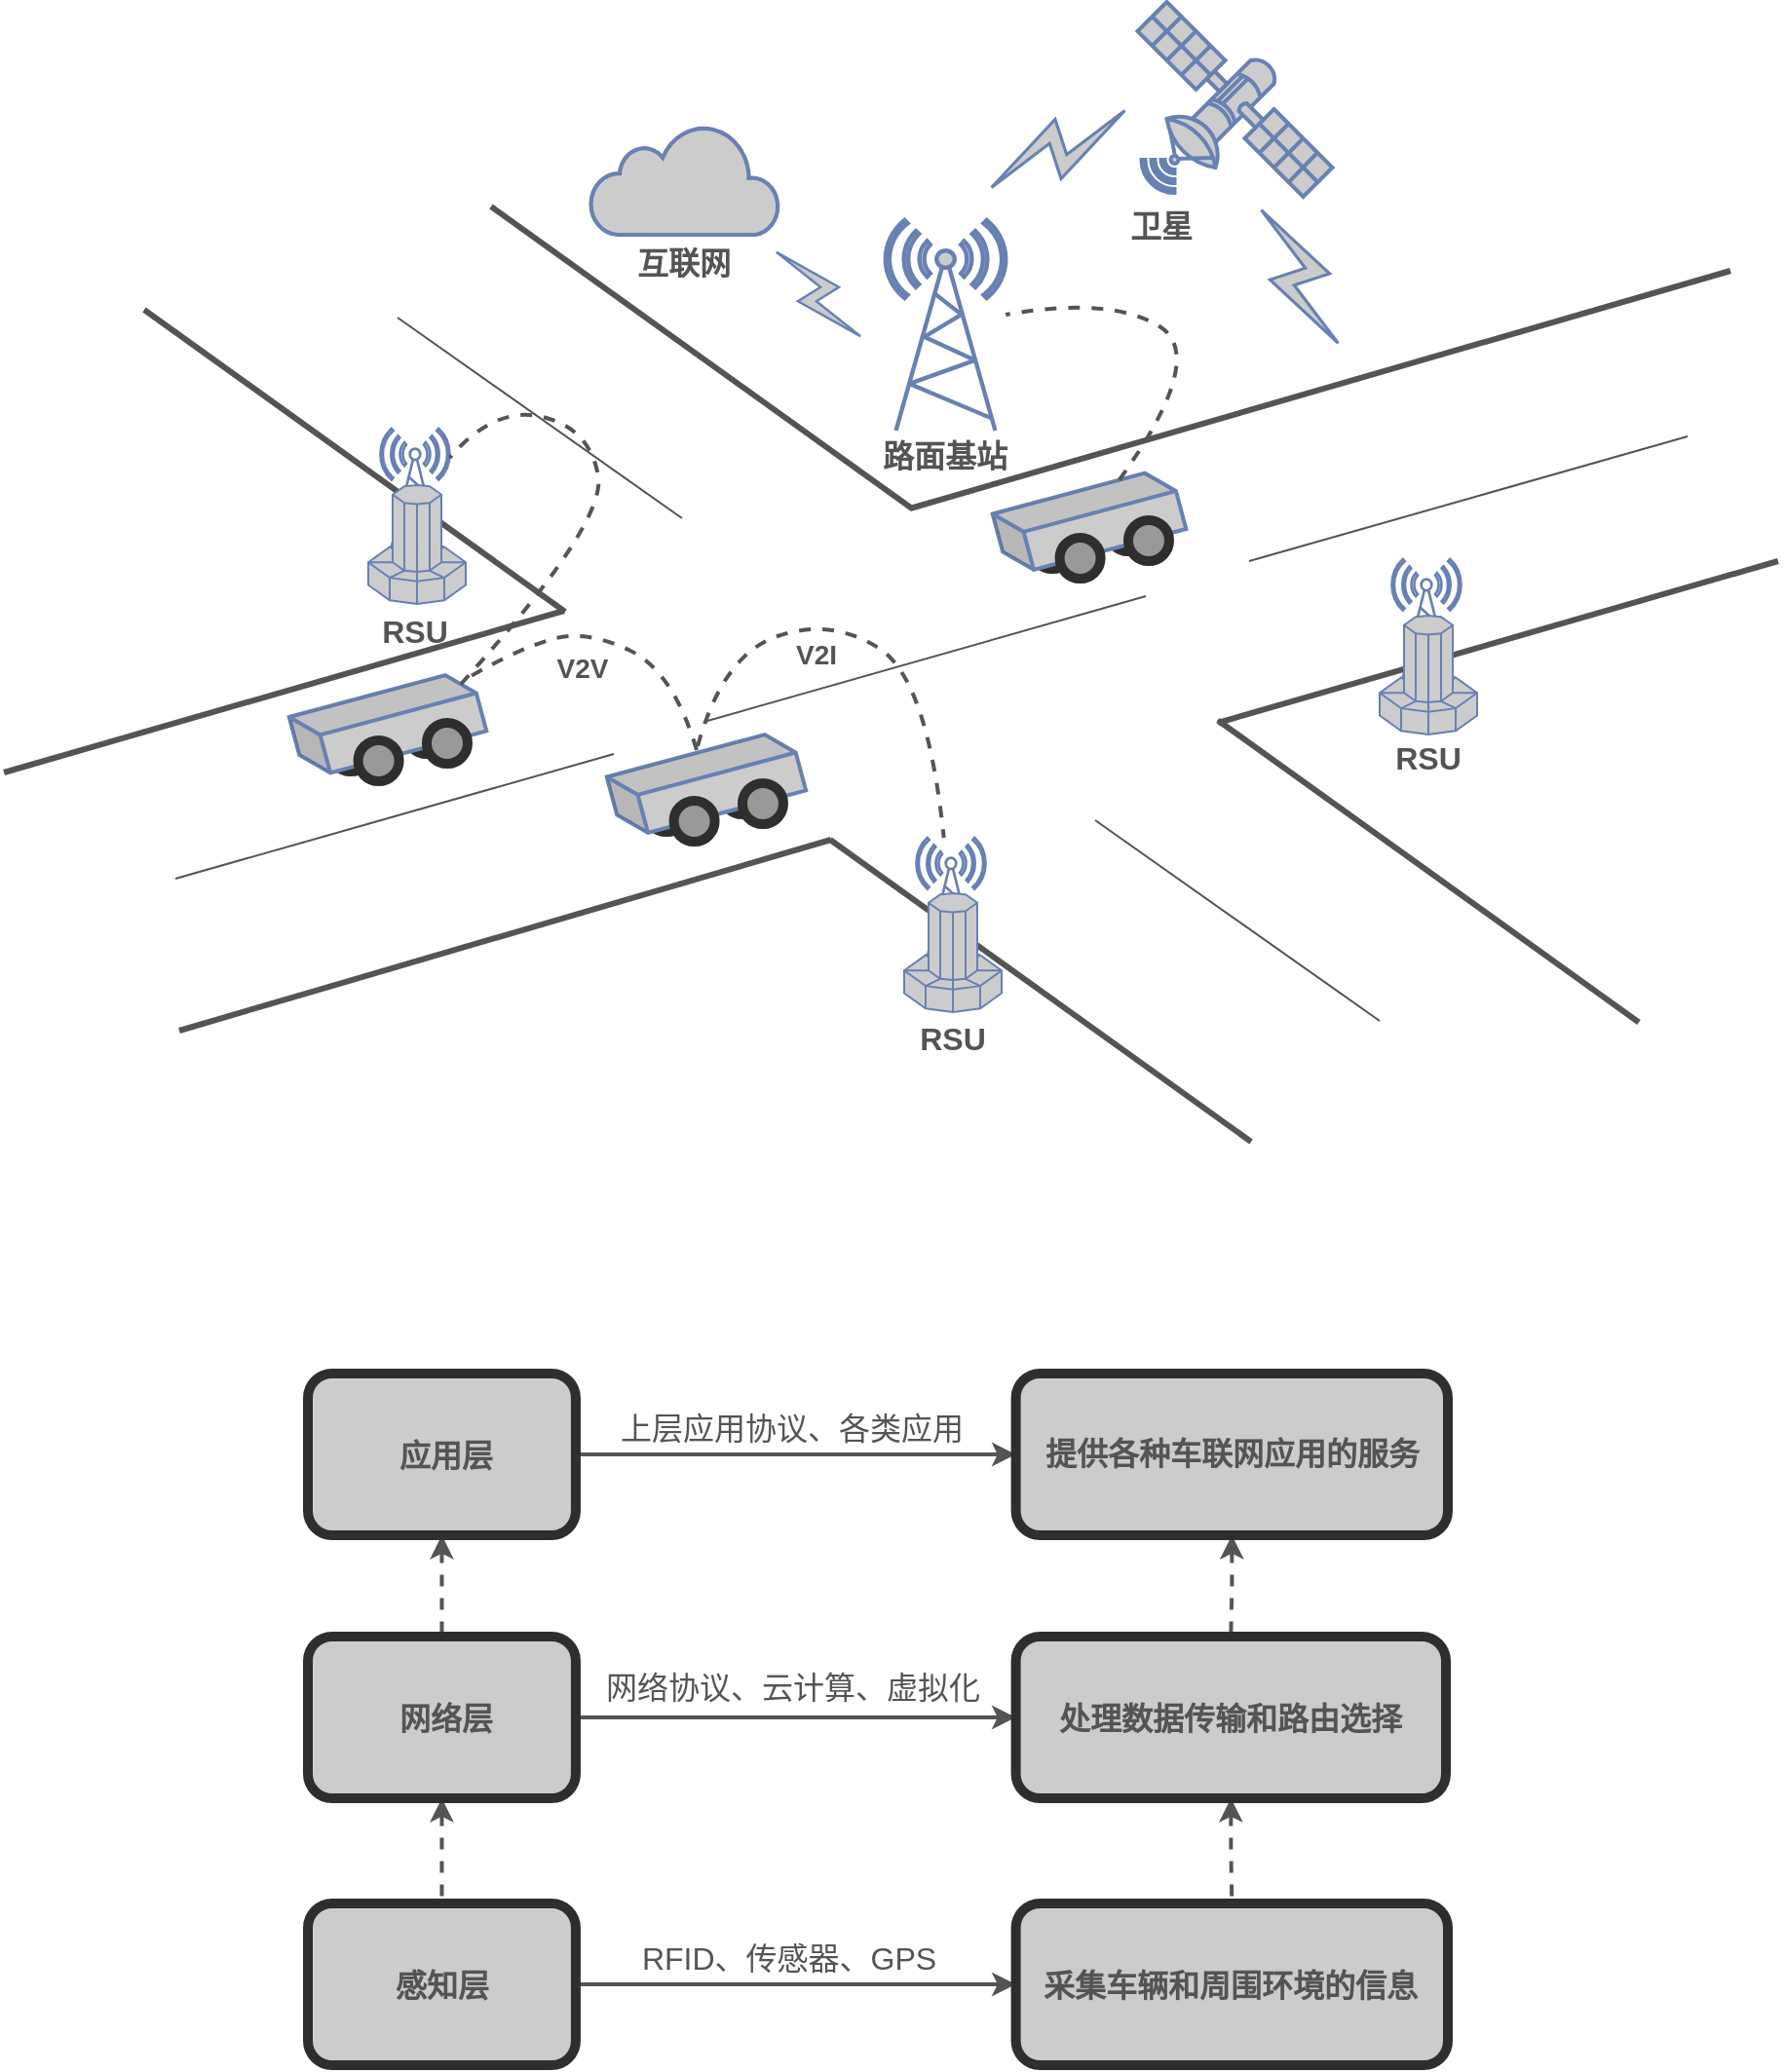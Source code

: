 <mxfile version="20.8.17" type="github">
  <diagram name="第 1 页" id="NdxWEblajsbIT6LDi7Qz">
    <mxGraphModel dx="1834" dy="764" grid="0" gridSize="10" guides="1" tooltips="1" connect="1" arrows="1" fold="1" page="0" pageScale="1" pageWidth="827" pageHeight="1169" math="0" shadow="0">
      <root>
        <mxCell id="0" />
        <mxCell id="1" parent="0" />
        <mxCell id="Gx4qkYqsBj971IWDEv4H-64" value="" style="ellipse;whiteSpace=wrap;html=1;aspect=fixed;fillStyle=auto;strokeColor=#2E2E2E;strokeWidth=5;fontSize=16;fontColor=#545454;fillColor=#999999;gradientColor=none;" vertex="1" parent="1">
          <mxGeometry x="138.53" y="480" width="21" height="21" as="geometry" />
        </mxCell>
        <mxCell id="Gx4qkYqsBj971IWDEv4H-63" value="" style="ellipse;whiteSpace=wrap;html=1;aspect=fixed;fillStyle=auto;strokeColor=#2E2E2E;strokeWidth=5;fontSize=16;fontColor=#545454;fillColor=#999999;gradientColor=none;" vertex="1" parent="1">
          <mxGeometry x="99.53" y="489" width="21" height="21" as="geometry" />
        </mxCell>
        <mxCell id="Gx4qkYqsBj971IWDEv4H-1" value="" style="fontColor=#0066CC;verticalAlign=top;verticalLabelPosition=bottom;labelPosition=center;align=center;html=1;outlineConnect=0;fillColor=#CCCCCC;strokeColor=#6881B3;gradientColor=none;gradientDirection=north;strokeWidth=2;shape=mxgraph.networks.satellite;rotation=0;" vertex="1" parent="1">
          <mxGeometry x="513.75" y="115" width="100" height="100" as="geometry" />
        </mxCell>
        <mxCell id="Gx4qkYqsBj971IWDEv4H-2" value="" style="fontColor=#0066CC;verticalAlign=top;verticalLabelPosition=bottom;labelPosition=center;align=center;html=1;outlineConnect=0;fillColor=#CCCCCC;strokeColor=#6881B3;gradientColor=none;gradientDirection=north;strokeWidth=2;shape=mxgraph.networks.radio_tower;" vertex="1" parent="1">
          <mxGeometry x="384.38" y="227" width="61.75" height="108" as="geometry" />
        </mxCell>
        <mxCell id="Gx4qkYqsBj971IWDEv4H-3" value="" style="html=1;outlineConnect=0;fillColor=#CCCCCC;strokeColor=#6881B3;gradientColor=none;gradientDirection=north;strokeWidth=2;shape=mxgraph.networks.cloud;fontColor=#ffffff;" vertex="1" parent="1">
          <mxGeometry x="233" y="178" width="96.86" height="56.5" as="geometry" />
        </mxCell>
        <mxCell id="Gx4qkYqsBj971IWDEv4H-6" value="" style="fontColor=#0066CC;verticalAlign=top;verticalLabelPosition=bottom;labelPosition=center;align=center;html=1;outlineConnect=0;fillColor=default;strokeColor=#6881B3;gradientColor=none;gradientDirection=north;strokeWidth=2;shape=mxgraph.networks.radio_tower;fillStyle=auto;" vertex="1" parent="1">
          <mxGeometry x="400.25" y="544" width="35.5" height="71" as="geometry" />
        </mxCell>
        <mxCell id="Gx4qkYqsBj971IWDEv4H-12" value="" style="endArrow=none;html=1;rounded=0;strokeWidth=3;strokeColor=#545454;" edge="1" parent="1">
          <mxGeometry width="50" height="50" relative="1" as="geometry">
            <mxPoint x="220" y="428" as="sourcePoint" />
            <mxPoint x="4" y="273" as="targetPoint" />
          </mxGeometry>
        </mxCell>
        <mxCell id="Gx4qkYqsBj971IWDEv4H-13" value="" style="endArrow=none;html=1;rounded=0;strokeWidth=3;strokeColor=#545454;" edge="1" parent="1">
          <mxGeometry width="50" height="50" relative="1" as="geometry">
            <mxPoint x="-68" y="510.5" as="sourcePoint" />
            <mxPoint x="219.43" y="427.5" as="targetPoint" />
          </mxGeometry>
        </mxCell>
        <mxCell id="Gx4qkYqsBj971IWDEv4H-28" value="" style="fontColor=#0066CC;verticalAlign=top;verticalLabelPosition=bottom;labelPosition=center;align=center;html=1;outlineConnect=0;fillColor=default;strokeColor=#6881B3;gradientColor=none;gradientDirection=north;strokeWidth=2;shape=mxgraph.networks.radio_tower;fillStyle=auto;" vertex="1" parent="1">
          <mxGeometry x="644.25" y="401" width="35.5" height="71" as="geometry" />
        </mxCell>
        <mxCell id="Gx4qkYqsBj971IWDEv4H-35" value="" style="fontColor=#0066CC;verticalAlign=top;verticalLabelPosition=bottom;labelPosition=center;align=center;html=1;outlineConnect=0;fillColor=#CCCCCC;strokeColor=#6881B3;gradientColor=none;gradientDirection=north;strokeWidth=2;shape=mxgraph.networks.comm_link;fillStyle=auto;rotation=60;" vertex="1" parent="1">
          <mxGeometry x="459" y="151" width="28" height="79" as="geometry" />
        </mxCell>
        <mxCell id="Gx4qkYqsBj971IWDEv4H-36" value="" style="fontColor=#0066CC;verticalAlign=top;verticalLabelPosition=bottom;labelPosition=center;align=center;html=1;outlineConnect=0;fillColor=#CCCCCC;strokeColor=#6881B3;gradientColor=none;gradientDirection=north;strokeWidth=2;shape=mxgraph.networks.comm_link;fillStyle=auto;rotation=-45;" vertex="1" parent="1">
          <mxGeometry x="340" y="234.5" width="20" height="61" as="geometry" />
        </mxCell>
        <mxCell id="Gx4qkYqsBj971IWDEv4H-37" value="互联网" style="text;strokeColor=none;align=center;fillColor=none;html=1;verticalAlign=middle;whiteSpace=wrap;rounded=0;fontStyle=1;fontSize=16;fontColor=#545454;" vertex="1" parent="1">
          <mxGeometry x="246.43" y="228.5" width="70" height="40" as="geometry" />
        </mxCell>
        <mxCell id="Gx4qkYqsBj971IWDEv4H-38" value="路面基站" style="text;strokeColor=none;align=center;fillColor=none;html=1;verticalAlign=middle;whiteSpace=wrap;rounded=0;fontStyle=1;fontSize=16;fontColor=#545454;" vertex="1" parent="1">
          <mxGeometry x="380.26" y="328" width="70" height="40" as="geometry" />
        </mxCell>
        <mxCell id="Gx4qkYqsBj971IWDEv4H-39" value="卫星" style="text;strokeColor=none;align=center;fillColor=none;html=1;verticalAlign=middle;whiteSpace=wrap;rounded=0;fontStyle=1;fontSize=16;fontColor=#545454;" vertex="1" parent="1">
          <mxGeometry x="491" y="210" width="70" height="40" as="geometry" />
        </mxCell>
        <mxCell id="Gx4qkYqsBj971IWDEv4H-40" value="RSU" style="text;strokeColor=none;align=center;fillColor=none;html=1;verticalAlign=middle;whiteSpace=wrap;rounded=0;fontStyle=1;fontSize=16;fontColor=#545454;" vertex="1" parent="1">
          <mxGeometry x="628" y="483" width="70" height="40" as="geometry" />
        </mxCell>
        <mxCell id="Gx4qkYqsBj971IWDEv4H-41" value="RSU" style="text;strokeColor=none;align=center;fillColor=none;html=1;verticalAlign=middle;whiteSpace=wrap;rounded=0;fontStyle=1;fontSize=16;fontColor=#545454;" vertex="1" parent="1">
          <mxGeometry x="107.99" y="417.5" width="70" height="40" as="geometry" />
        </mxCell>
        <mxCell id="Gx4qkYqsBj971IWDEv4H-42" value="RSU" style="text;strokeColor=none;align=center;fillColor=none;html=1;verticalAlign=middle;whiteSpace=wrap;rounded=0;fontStyle=1;fontSize=16;fontColor=#545454;" vertex="1" parent="1">
          <mxGeometry x="384" y="627" width="70" height="40" as="geometry" />
        </mxCell>
        <mxCell id="Gx4qkYqsBj971IWDEv4H-57" value="" style="shape=cube;whiteSpace=wrap;html=1;boundedLbl=1;backgroundOutline=1;darkOpacity=0.05;darkOpacity2=0.1;fillStyle=auto;strokeColor=#6881B3;strokeWidth=2;fontSize=16;fontColor=#545454;fillColor=#CCCCCC;gradientColor=none;rotation=-15;size=13;" vertex="1" parent="1">
          <mxGeometry x="81.03" y="469.04" width="95.96" height="33.16" as="geometry" />
        </mxCell>
        <mxCell id="Gx4qkYqsBj971IWDEv4H-61" value="" style="ellipse;whiteSpace=wrap;html=1;aspect=fixed;fillStyle=auto;strokeColor=#2E2E2E;strokeWidth=5;fontSize=16;fontColor=#545454;fillColor=#999999;gradientColor=none;" vertex="1" parent="1">
          <mxGeometry x="113.79" y="494" width="21" height="21" as="geometry" />
        </mxCell>
        <mxCell id="Gx4qkYqsBj971IWDEv4H-62" value="" style="ellipse;whiteSpace=wrap;html=1;aspect=fixed;fillStyle=auto;strokeColor=#2E2E2E;strokeWidth=5;fontSize=16;fontColor=#545454;fillColor=#999999;gradientColor=none;" vertex="1" parent="1">
          <mxGeometry x="148.99" y="485" width="21" height="21" as="geometry" />
        </mxCell>
        <mxCell id="Gx4qkYqsBj971IWDEv4H-66" value="" style="endArrow=none;html=1;rounded=0;strokeWidth=3;strokeColor=#545454;" edge="1" parent="1">
          <mxGeometry width="50" height="50" relative="1" as="geometry">
            <mxPoint x="22" y="643" as="sourcePoint" />
            <mxPoint x="356.43" y="545" as="targetPoint" />
          </mxGeometry>
        </mxCell>
        <mxCell id="Gx4qkYqsBj971IWDEv4H-67" value="" style="endArrow=none;html=1;rounded=0;strokeWidth=3;strokeColor=#545454;" edge="1" parent="1">
          <mxGeometry width="50" height="50" relative="1" as="geometry">
            <mxPoint x="398" y="375" as="sourcePoint" />
            <mxPoint x="182" y="220" as="targetPoint" />
          </mxGeometry>
        </mxCell>
        <mxCell id="Gx4qkYqsBj971IWDEv4H-69" value="" style="endArrow=none;html=1;rounded=0;strokeWidth=3;strokeColor=#545454;" edge="1" parent="1">
          <mxGeometry width="50" height="50" relative="1" as="geometry">
            <mxPoint x="572" y="700" as="sourcePoint" />
            <mxPoint x="356" y="545" as="targetPoint" />
          </mxGeometry>
        </mxCell>
        <mxCell id="Gx4qkYqsBj971IWDEv4H-72" value="" style="endArrow=none;html=1;rounded=0;strokeWidth=3;strokeColor=#545454;" edge="1" parent="1">
          <mxGeometry width="50" height="50" relative="1" as="geometry">
            <mxPoint x="397" y="375" as="sourcePoint" />
            <mxPoint x="818" y="253" as="targetPoint" />
          </mxGeometry>
        </mxCell>
        <mxCell id="Gx4qkYqsBj971IWDEv4H-75" value="" style="endArrow=none;html=1;rounded=0;strokeWidth=3;strokeColor=#545454;" edge="1" parent="1">
          <mxGeometry width="50" height="50" relative="1" as="geometry">
            <mxPoint x="771" y="638.72" as="sourcePoint" />
            <mxPoint x="555" y="483.72" as="targetPoint" />
          </mxGeometry>
        </mxCell>
        <mxCell id="Gx4qkYqsBj971IWDEv4H-76" value="" style="endArrow=none;html=1;rounded=0;strokeWidth=3;strokeColor=#545454;" edge="1" parent="1">
          <mxGeometry width="50" height="50" relative="1" as="geometry">
            <mxPoint x="555" y="485" as="sourcePoint" />
            <mxPoint x="842.43" y="402" as="targetPoint" />
          </mxGeometry>
        </mxCell>
        <mxCell id="Gx4qkYqsBj971IWDEv4H-77" value="" style="endArrow=none;html=1;rounded=0;strokeWidth=1;strokeColor=#545454;" edge="1" parent="1">
          <mxGeometry width="50" height="50" relative="1" as="geometry">
            <mxPoint x="280" y="380" as="sourcePoint" />
            <mxPoint x="134" y="277" as="targetPoint" />
          </mxGeometry>
        </mxCell>
        <mxCell id="Gx4qkYqsBj971IWDEv4H-78" value="" style="endArrow=none;html=1;rounded=0;strokeWidth=1;strokeColor=#545454;" edge="1" parent="1">
          <mxGeometry width="50" height="50" relative="1" as="geometry">
            <mxPoint x="638" y="638" as="sourcePoint" />
            <mxPoint x="492" y="535" as="targetPoint" />
          </mxGeometry>
        </mxCell>
        <mxCell id="Gx4qkYqsBj971IWDEv4H-79" value="" style="endArrow=none;html=1;rounded=0;strokeWidth=1;strokeColor=#545454;" edge="1" parent="1">
          <mxGeometry width="50" height="50" relative="1" as="geometry">
            <mxPoint x="20" y="565" as="sourcePoint" />
            <mxPoint x="245" y="501" as="targetPoint" />
          </mxGeometry>
        </mxCell>
        <mxCell id="Gx4qkYqsBj971IWDEv4H-80" value="" style="endArrow=none;html=1;rounded=0;strokeWidth=1;strokeColor=#545454;" edge="1" parent="1">
          <mxGeometry width="50" height="50" relative="1" as="geometry">
            <mxPoint x="293" y="484" as="sourcePoint" />
            <mxPoint x="518" y="420" as="targetPoint" />
          </mxGeometry>
        </mxCell>
        <mxCell id="Gx4qkYqsBj971IWDEv4H-81" value="" style="endArrow=none;html=1;rounded=0;strokeWidth=1;strokeColor=#545454;" edge="1" parent="1">
          <mxGeometry width="50" height="50" relative="1" as="geometry">
            <mxPoint x="571" y="402" as="sourcePoint" />
            <mxPoint x="796" y="338" as="targetPoint" />
          </mxGeometry>
        </mxCell>
        <mxCell id="Gx4qkYqsBj971IWDEv4H-5" value="" style="fontColor=#0066CC;verticalAlign=top;verticalLabelPosition=bottom;labelPosition=center;align=center;html=1;outlineConnect=0;fillColor=#CCCCCC;strokeColor=#6881B3;gradientColor=none;gradientDirection=north;strokeWidth=2;shape=mxgraph.networks.supercomputer;fillStyle=auto;" vertex="1" parent="1">
          <mxGeometry x="394" y="572.5" width="50" height="61" as="geometry" />
        </mxCell>
        <mxCell id="Gx4qkYqsBj971IWDEv4H-26" value="" style="fontColor=#0066CC;verticalAlign=top;verticalLabelPosition=bottom;labelPosition=center;align=center;html=1;outlineConnect=0;fillColor=default;strokeColor=#6881B3;gradientColor=none;gradientDirection=north;strokeWidth=2;shape=mxgraph.networks.radio_tower;fillStyle=auto;" vertex="1" parent="1">
          <mxGeometry x="125.24" y="334" width="35.5" height="71" as="geometry" />
        </mxCell>
        <mxCell id="Gx4qkYqsBj971IWDEv4H-27" value="" style="fontColor=#0066CC;verticalAlign=top;verticalLabelPosition=bottom;labelPosition=center;align=center;html=1;outlineConnect=0;fillColor=#CCCCCC;strokeColor=#6881B3;gradientColor=none;gradientDirection=north;strokeWidth=2;shape=mxgraph.networks.supercomputer;fillStyle=auto;" vertex="1" parent="1">
          <mxGeometry x="118.99" y="363" width="50" height="61" as="geometry" />
        </mxCell>
        <mxCell id="Gx4qkYqsBj971IWDEv4H-29" value="" style="fontColor=#0066CC;verticalAlign=top;verticalLabelPosition=bottom;labelPosition=center;align=center;html=1;outlineConnect=0;fillColor=#CCCCCC;strokeColor=#6881B3;gradientColor=none;gradientDirection=north;strokeWidth=2;shape=mxgraph.networks.supercomputer;fillStyle=auto;" vertex="1" parent="1">
          <mxGeometry x="638" y="430" width="50" height="61" as="geometry" />
        </mxCell>
        <mxCell id="Gx4qkYqsBj971IWDEv4H-82" value="" style="fontColor=#0066CC;verticalAlign=top;verticalLabelPosition=bottom;labelPosition=center;align=center;html=1;outlineConnect=0;fillColor=#CCCCCC;strokeColor=#6881B3;gradientColor=none;gradientDirection=north;strokeWidth=2;shape=mxgraph.networks.comm_link;fillStyle=auto;rotation=-210;" vertex="1" parent="1">
          <mxGeometry x="583" y="216.5" width="28" height="79" as="geometry" />
        </mxCell>
        <mxCell id="Gx4qkYqsBj971IWDEv4H-83" value="" style="ellipse;whiteSpace=wrap;html=1;aspect=fixed;fillStyle=auto;strokeColor=#2E2E2E;strokeWidth=5;fontSize=16;fontColor=#545454;fillColor=#999999;gradientColor=none;" vertex="1" parent="1">
          <mxGeometry x="300.53" y="511" width="21" height="21" as="geometry" />
        </mxCell>
        <mxCell id="Gx4qkYqsBj971IWDEv4H-84" value="" style="ellipse;whiteSpace=wrap;html=1;aspect=fixed;fillStyle=auto;strokeColor=#2E2E2E;strokeWidth=5;fontSize=16;fontColor=#545454;fillColor=#999999;gradientColor=none;" vertex="1" parent="1">
          <mxGeometry x="261.53" y="520" width="21" height="21" as="geometry" />
        </mxCell>
        <mxCell id="Gx4qkYqsBj971IWDEv4H-85" value="" style="shape=cube;whiteSpace=wrap;html=1;boundedLbl=1;backgroundOutline=1;darkOpacity=0.05;darkOpacity2=0.1;fillStyle=auto;strokeColor=#6881B3;strokeWidth=2;fontSize=16;fontColor=#545454;fillColor=#CCCCCC;gradientColor=none;rotation=-15;size=13;" vertex="1" parent="1">
          <mxGeometry x="244" y="499.66" width="96.93" height="33.16" as="geometry" />
        </mxCell>
        <mxCell id="Gx4qkYqsBj971IWDEv4H-86" value="" style="ellipse;whiteSpace=wrap;html=1;aspect=fixed;fillStyle=auto;strokeColor=#2E2E2E;strokeWidth=5;fontSize=16;fontColor=#545454;fillColor=#999999;gradientColor=none;" vertex="1" parent="1">
          <mxGeometry x="275.79" y="525" width="21" height="21" as="geometry" />
        </mxCell>
        <mxCell id="Gx4qkYqsBj971IWDEv4H-87" value="" style="ellipse;whiteSpace=wrap;html=1;aspect=fixed;fillStyle=auto;strokeColor=#2E2E2E;strokeWidth=5;fontSize=16;fontColor=#545454;fillColor=#999999;gradientColor=none;" vertex="1" parent="1">
          <mxGeometry x="310.99" y="516" width="21" height="21" as="geometry" />
        </mxCell>
        <mxCell id="Gx4qkYqsBj971IWDEv4H-88" value="" style="ellipse;whiteSpace=wrap;html=1;aspect=fixed;fillStyle=auto;strokeColor=#2E2E2E;strokeWidth=5;fontSize=16;fontColor=#545454;fillColor=#999999;gradientColor=none;" vertex="1" parent="1">
          <mxGeometry x="498.53" y="376" width="21" height="21" as="geometry" />
        </mxCell>
        <mxCell id="Gx4qkYqsBj971IWDEv4H-89" value="" style="ellipse;whiteSpace=wrap;html=1;aspect=fixed;fillStyle=auto;strokeColor=#2E2E2E;strokeWidth=5;fontSize=16;fontColor=#545454;fillColor=#999999;gradientColor=none;" vertex="1" parent="1">
          <mxGeometry x="459.53" y="385" width="21" height="21" as="geometry" />
        </mxCell>
        <mxCell id="Gx4qkYqsBj971IWDEv4H-90" value="" style="shape=cube;whiteSpace=wrap;html=1;boundedLbl=1;backgroundOutline=1;darkOpacity=0.05;darkOpacity2=0.1;fillStyle=auto;strokeColor=#6881B3;strokeWidth=2;fontSize=16;fontColor=#545454;fillColor=#CCCCCC;gradientColor=none;rotation=-15;size=13;" vertex="1" parent="1">
          <mxGeometry x="442.04" y="365.05" width="93.93" height="33.16" as="geometry" />
        </mxCell>
        <mxCell id="Gx4qkYqsBj971IWDEv4H-91" value="" style="ellipse;whiteSpace=wrap;html=1;aspect=fixed;fillStyle=auto;strokeColor=#2E2E2E;strokeWidth=5;fontSize=16;fontColor=#545454;fillColor=#999999;gradientColor=none;" vertex="1" parent="1">
          <mxGeometry x="473.79" y="390" width="21" height="21" as="geometry" />
        </mxCell>
        <mxCell id="Gx4qkYqsBj971IWDEv4H-92" value="" style="ellipse;whiteSpace=wrap;html=1;aspect=fixed;fillStyle=auto;strokeColor=#2E2E2E;strokeWidth=5;fontSize=16;fontColor=#545454;fillColor=#999999;gradientColor=none;" vertex="1" parent="1">
          <mxGeometry x="508.99" y="381" width="21" height="21" as="geometry" />
        </mxCell>
        <mxCell id="Gx4qkYqsBj971IWDEv4H-99" value="" style="curved=1;endArrow=none;html=1;rounded=0;strokeColor=#545454;strokeWidth=2;fontSize=16;fontColor=#545454;endFill=0;dashed=1;" edge="1" parent="1" source="Gx4qkYqsBj971IWDEv4H-57" target="Gx4qkYqsBj971IWDEv4H-85">
          <mxGeometry width="50" height="50" relative="1" as="geometry">
            <mxPoint x="181" y="468" as="sourcePoint" />
            <mxPoint x="357" y="392" as="targetPoint" />
            <Array as="points">
              <mxPoint x="196" y="447" />
              <mxPoint x="231" y="437" />
              <mxPoint x="276" y="459" />
            </Array>
          </mxGeometry>
        </mxCell>
        <mxCell id="Gx4qkYqsBj971IWDEv4H-101" value="" style="curved=1;endArrow=none;html=1;rounded=0;dashed=1;strokeColor=#545454;strokeWidth=2;fontSize=16;fontColor=#545454;endFill=0;" edge="1" parent="1" target="Gx4qkYqsBj971IWDEv4H-6">
          <mxGeometry width="50" height="50" relative="1" as="geometry">
            <mxPoint x="288" y="497" as="sourcePoint" />
            <mxPoint x="382" y="434" as="targetPoint" />
            <Array as="points">
              <mxPoint x="301" y="450" />
              <mxPoint x="357" y="431" />
              <mxPoint x="406" y="463" />
            </Array>
          </mxGeometry>
        </mxCell>
        <mxCell id="Gx4qkYqsBj971IWDEv4H-104" value="" style="curved=1;endArrow=none;html=1;rounded=0;dashed=1;strokeColor=#545454;strokeWidth=2;fontSize=16;fontColor=#545454;endFill=0;" edge="1" parent="1" source="Gx4qkYqsBj971IWDEv4H-90" target="Gx4qkYqsBj971IWDEv4H-2">
          <mxGeometry width="50" height="50" relative="1" as="geometry">
            <mxPoint x="332" y="484" as="sourcePoint" />
            <mxPoint x="382" y="434" as="targetPoint" />
            <Array as="points">
              <mxPoint x="550" y="297" />
              <mxPoint x="500" y="266" />
            </Array>
          </mxGeometry>
        </mxCell>
        <mxCell id="Gx4qkYqsBj971IWDEv4H-105" value="" style="curved=1;endArrow=none;html=1;rounded=0;dashed=1;strokeColor=#545454;strokeWidth=2;fontSize=16;fontColor=#545454;exitX=0;exitY=0;exitDx=89.46;exitDy=6.5;exitPerimeter=0;endFill=0;" edge="1" parent="1" source="Gx4qkYqsBj971IWDEv4H-57" target="Gx4qkYqsBj971IWDEv4H-26">
          <mxGeometry width="50" height="50" relative="1" as="geometry">
            <mxPoint x="332" y="484" as="sourcePoint" />
            <mxPoint x="382" y="434" as="targetPoint" />
            <Array as="points">
              <mxPoint x="241" y="383" />
              <mxPoint x="233" y="334" />
              <mxPoint x="184" y="322" />
            </Array>
          </mxGeometry>
        </mxCell>
        <mxCell id="Gx4qkYqsBj971IWDEv4H-106" value="V2V" style="text;strokeColor=none;align=center;fillColor=none;html=1;verticalAlign=middle;whiteSpace=wrap;rounded=0;fontStyle=1;fontSize=14;fontColor=#545454;" vertex="1" parent="1">
          <mxGeometry x="194.0" y="437" width="70" height="40" as="geometry" />
        </mxCell>
        <mxCell id="Gx4qkYqsBj971IWDEv4H-107" value="V2I" style="text;strokeColor=none;align=center;fillColor=none;html=1;verticalAlign=middle;whiteSpace=wrap;rounded=0;fontStyle=1;fontSize=14;fontColor=#545454;" vertex="1" parent="1">
          <mxGeometry x="314.0" y="430" width="70" height="40" as="geometry" />
        </mxCell>
        <mxCell id="Gx4qkYqsBj971IWDEv4H-111" style="edgeStyle=orthogonalEdgeStyle;rounded=0;orthogonalLoop=1;jettySize=auto;html=1;exitX=1;exitY=0.5;exitDx=0;exitDy=0;entryX=0;entryY=0.5;entryDx=0;entryDy=0;strokeColor=#545454;strokeWidth=2;fontSize=14;fontColor=#545454;endArrow=classic;endFill=1;" edge="1" parent="1" source="Gx4qkYqsBj971IWDEv4H-109" target="Gx4qkYqsBj971IWDEv4H-110">
          <mxGeometry relative="1" as="geometry" />
        </mxCell>
        <mxCell id="Gx4qkYqsBj971IWDEv4H-118" style="edgeStyle=orthogonalEdgeStyle;rounded=0;orthogonalLoop=1;jettySize=auto;html=1;exitX=0.5;exitY=1;exitDx=0;exitDy=0;entryX=0.5;entryY=0;entryDx=0;entryDy=0;strokeColor=#545454;strokeWidth=2;fontSize=14;fontColor=#545454;endArrow=none;endFill=0;startArrow=classic;startFill=1;dashed=1;" edge="1" parent="1" source="Gx4qkYqsBj971IWDEv4H-109" target="Gx4qkYqsBj971IWDEv4H-113">
          <mxGeometry relative="1" as="geometry" />
        </mxCell>
        <mxCell id="Gx4qkYqsBj971IWDEv4H-109" value="" style="rounded=1;whiteSpace=wrap;html=1;fillStyle=auto;strokeColor=#2E2E2E;strokeWidth=5;fontSize=14;fontColor=#545454;fillColor=#cccccc;gradientColor=none;" vertex="1" parent="1">
          <mxGeometry x="88" y="819" width="137.47" height="83" as="geometry" />
        </mxCell>
        <mxCell id="Gx4qkYqsBj971IWDEv4H-120" style="edgeStyle=orthogonalEdgeStyle;rounded=0;orthogonalLoop=1;jettySize=auto;html=1;exitX=0.5;exitY=1;exitDx=0;exitDy=0;entryX=0.5;entryY=0;entryDx=0;entryDy=0;strokeColor=#545454;strokeWidth=2;fontSize=14;fontColor=#545454;endArrow=none;endFill=0;startArrow=classic;startFill=1;dashed=1;" edge="1" parent="1" source="Gx4qkYqsBj971IWDEv4H-110" target="Gx4qkYqsBj971IWDEv4H-114">
          <mxGeometry relative="1" as="geometry" />
        </mxCell>
        <mxCell id="Gx4qkYqsBj971IWDEv4H-110" value="" style="rounded=1;whiteSpace=wrap;html=1;fillStyle=auto;strokeColor=#2E2E2E;strokeWidth=5;fontSize=14;fontColor=#545454;fillColor=#cccccc;gradientColor=none;" vertex="1" parent="1">
          <mxGeometry x="451.3" y="819" width="221.7" height="83" as="geometry" />
        </mxCell>
        <mxCell id="Gx4qkYqsBj971IWDEv4H-112" style="edgeStyle=orthogonalEdgeStyle;rounded=0;orthogonalLoop=1;jettySize=auto;html=1;exitX=1;exitY=0.5;exitDx=0;exitDy=0;entryX=0;entryY=0.5;entryDx=0;entryDy=0;strokeColor=#545454;strokeWidth=2;fontSize=14;fontColor=#545454;endArrow=classic;endFill=1;" edge="1" parent="1" source="Gx4qkYqsBj971IWDEv4H-113" target="Gx4qkYqsBj971IWDEv4H-114">
          <mxGeometry relative="1" as="geometry" />
        </mxCell>
        <mxCell id="Gx4qkYqsBj971IWDEv4H-119" style="edgeStyle=orthogonalEdgeStyle;rounded=0;orthogonalLoop=1;jettySize=auto;html=1;exitX=0.5;exitY=1;exitDx=0;exitDy=0;entryX=0.5;entryY=0;entryDx=0;entryDy=0;strokeColor=#545454;strokeWidth=2;fontSize=14;fontColor=#545454;endArrow=none;endFill=0;startArrow=classic;startFill=1;dashed=1;" edge="1" parent="1" source="Gx4qkYqsBj971IWDEv4H-113" target="Gx4qkYqsBj971IWDEv4H-116">
          <mxGeometry relative="1" as="geometry" />
        </mxCell>
        <mxCell id="Gx4qkYqsBj971IWDEv4H-113" value="" style="rounded=1;whiteSpace=wrap;html=1;fillStyle=auto;strokeColor=#2E2E2E;strokeWidth=5;fontSize=14;fontColor=#545454;fillColor=#cccccc;gradientColor=none;" vertex="1" parent="1">
          <mxGeometry x="88" y="954" width="137.47" height="83" as="geometry" />
        </mxCell>
        <mxCell id="Gx4qkYqsBj971IWDEv4H-121" style="edgeStyle=orthogonalEdgeStyle;rounded=0;orthogonalLoop=1;jettySize=auto;html=1;exitX=0.5;exitY=1;exitDx=0;exitDy=0;entryX=0.5;entryY=0;entryDx=0;entryDy=0;strokeColor=#545454;strokeWidth=2;fontSize=14;fontColor=#545454;endArrow=none;endFill=0;startArrow=classic;startFill=1;dashed=1;" edge="1" parent="1" source="Gx4qkYqsBj971IWDEv4H-114" target="Gx4qkYqsBj971IWDEv4H-117">
          <mxGeometry relative="1" as="geometry" />
        </mxCell>
        <mxCell id="Gx4qkYqsBj971IWDEv4H-114" value="" style="rounded=1;whiteSpace=wrap;html=1;fillStyle=auto;strokeColor=#2E2E2E;strokeWidth=5;fontSize=14;fontColor=#545454;fillColor=#cccccc;gradientColor=none;" vertex="1" parent="1">
          <mxGeometry x="451.3" y="954" width="220.7" height="83" as="geometry" />
        </mxCell>
        <mxCell id="Gx4qkYqsBj971IWDEv4H-115" style="edgeStyle=orthogonalEdgeStyle;rounded=0;orthogonalLoop=1;jettySize=auto;html=1;exitX=1;exitY=0.5;exitDx=0;exitDy=0;entryX=0;entryY=0.5;entryDx=0;entryDy=0;strokeColor=#545454;strokeWidth=2;fontSize=14;fontColor=#545454;endArrow=classic;endFill=1;" edge="1" parent="1" source="Gx4qkYqsBj971IWDEv4H-116" target="Gx4qkYqsBj971IWDEv4H-117">
          <mxGeometry relative="1" as="geometry" />
        </mxCell>
        <mxCell id="Gx4qkYqsBj971IWDEv4H-116" value="" style="rounded=1;whiteSpace=wrap;html=1;fillStyle=auto;strokeColor=#2E2E2E;strokeWidth=5;fontSize=14;fontColor=#545454;fillColor=#cccccc;gradientColor=none;" vertex="1" parent="1">
          <mxGeometry x="88" y="1091" width="137.47" height="83" as="geometry" />
        </mxCell>
        <mxCell id="Gx4qkYqsBj971IWDEv4H-117" value="" style="rounded=1;whiteSpace=wrap;html=1;fillStyle=auto;strokeColor=#2E2E2E;strokeWidth=5;fontSize=14;fontColor=#545454;fillColor=#cccccc;gradientColor=none;" vertex="1" parent="1">
          <mxGeometry x="451.3" y="1091" width="221.7" height="83" as="geometry" />
        </mxCell>
        <mxCell id="Gx4qkYqsBj971IWDEv4H-122" value="应用层" style="text;strokeColor=none;align=center;fillColor=none;html=1;verticalAlign=middle;whiteSpace=wrap;rounded=0;fontSize=16;fontColor=#545454;fontStyle=1" vertex="1" parent="1">
          <mxGeometry x="129.49" y="845.5" width="60" height="30" as="geometry" />
        </mxCell>
        <mxCell id="Gx4qkYqsBj971IWDEv4H-123" value="网络层" style="text;strokeColor=none;align=center;fillColor=none;html=1;verticalAlign=middle;whiteSpace=wrap;rounded=0;fontSize=16;fontColor=#545454;fontStyle=1" vertex="1" parent="1">
          <mxGeometry x="129.49" y="980.5" width="60" height="30" as="geometry" />
        </mxCell>
        <mxCell id="Gx4qkYqsBj971IWDEv4H-124" value="感知层" style="text;strokeColor=none;align=center;fillColor=none;html=1;verticalAlign=middle;whiteSpace=wrap;rounded=0;fontSize=16;fontColor=#545454;fontStyle=1" vertex="1" parent="1">
          <mxGeometry x="126.73" y="1117.5" width="60" height="30" as="geometry" />
        </mxCell>
        <mxCell id="Gx4qkYqsBj971IWDEv4H-125" value="&lt;span&gt;采集车辆和周围环境的信息&lt;/span&gt;" style="text;strokeColor=none;align=center;fillColor=none;html=1;verticalAlign=middle;whiteSpace=wrap;rounded=0;fontSize=16;fontColor=#545454;fontStyle=1" vertex="1" parent="1">
          <mxGeometry x="455.42" y="1117.5" width="213.47" height="30" as="geometry" />
        </mxCell>
        <mxCell id="Gx4qkYqsBj971IWDEv4H-126" value="处理数据传输和路由选择" style="text;strokeColor=none;align=center;fillColor=none;html=1;verticalAlign=middle;whiteSpace=wrap;rounded=0;fontSize=16;fontColor=#545454;fontStyle=1" vertex="1" parent="1">
          <mxGeometry x="454.91" y="980.5" width="213.47" height="30" as="geometry" />
        </mxCell>
        <mxCell id="Gx4qkYqsBj971IWDEv4H-127" value="提供各种车联网应用的服务" style="text;strokeColor=none;align=center;fillColor=none;html=1;verticalAlign=middle;whiteSpace=wrap;rounded=0;fontSize=16;fontColor=#545454;fontStyle=1" vertex="1" parent="1">
          <mxGeometry x="456.42" y="844.5" width="213.47" height="30" as="geometry" />
        </mxCell>
        <mxCell id="Gx4qkYqsBj971IWDEv4H-128" value="上层应用协议、各类应用" style="text;strokeColor=none;align=center;fillColor=none;html=1;verticalAlign=middle;whiteSpace=wrap;rounded=0;fontSize=16;fontColor=#545454;" vertex="1" parent="1">
          <mxGeometry x="247.43" y="832" width="179.14" height="30" as="geometry" />
        </mxCell>
        <mxCell id="Gx4qkYqsBj971IWDEv4H-129" value="网络协议、云计算、虚拟化" style="text;strokeColor=none;align=center;fillColor=none;html=1;verticalAlign=middle;whiteSpace=wrap;rounded=0;fontSize=16;fontColor=#545454;" vertex="1" parent="1">
          <mxGeometry x="231.0" y="965" width="212" height="30" as="geometry" />
        </mxCell>
        <mxCell id="Gx4qkYqsBj971IWDEv4H-130" value="RFID、传感器、GPS" style="text;strokeColor=none;align=center;fillColor=none;html=1;verticalAlign=middle;whiteSpace=wrap;rounded=0;fontSize=16;fontColor=#545454;" vertex="1" parent="1">
          <mxGeometry x="255" y="1104" width="160" height="30" as="geometry" />
        </mxCell>
      </root>
    </mxGraphModel>
  </diagram>
</mxfile>
